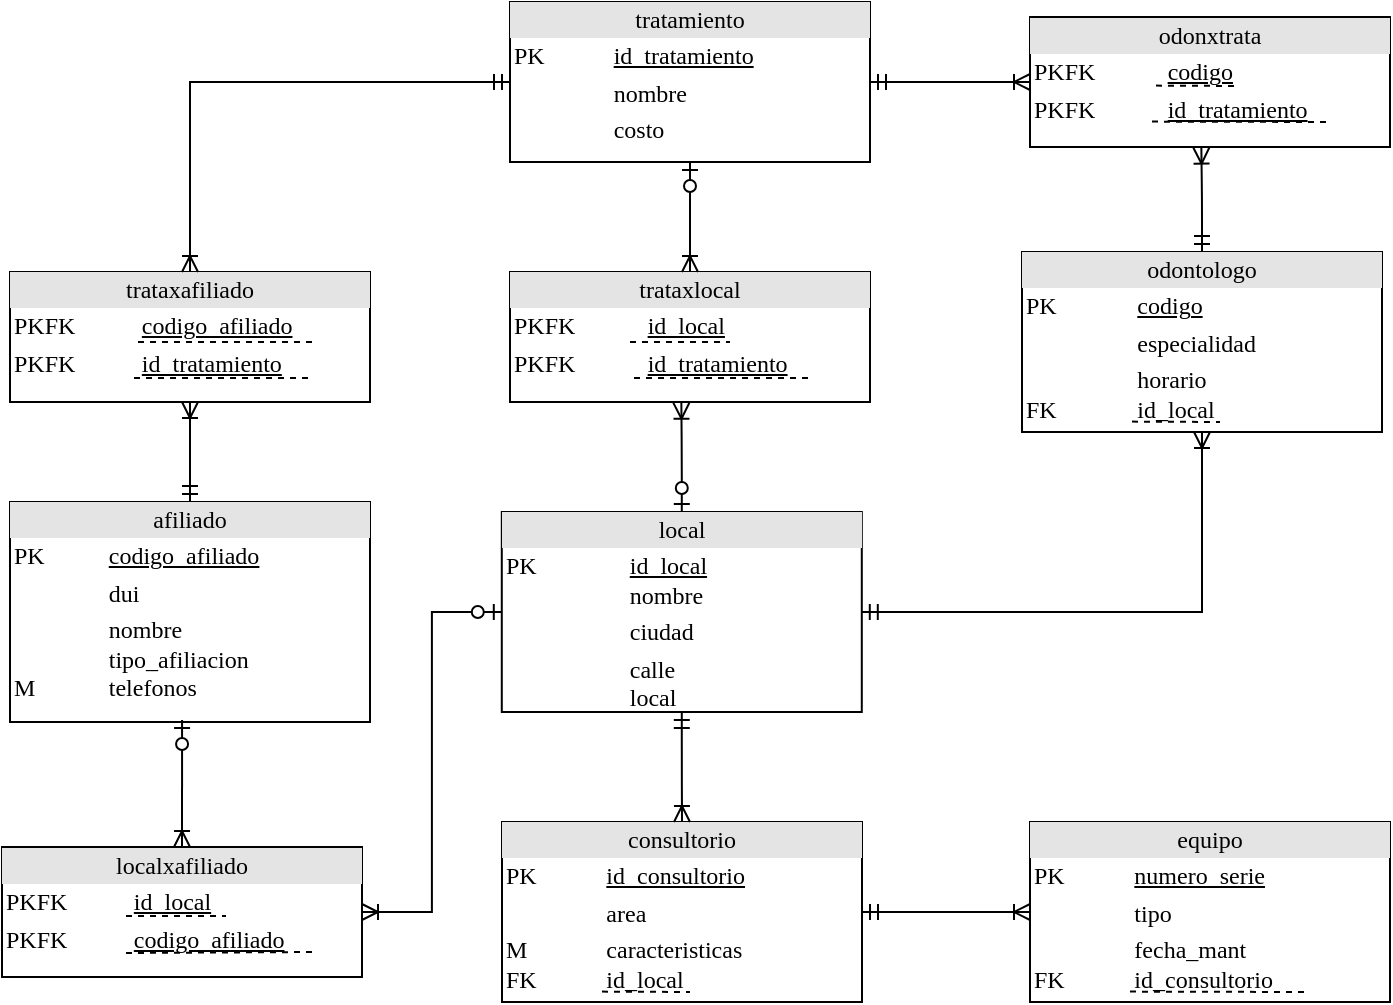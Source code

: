 <mxfile version="10.6.0" type="device"><diagram id="pnt7qnuPJ5fF8gHULSPi" name="Page-1"><mxGraphModel dx="1162" dy="696" grid="1" gridSize="10" guides="1" tooltips="1" connect="1" arrows="1" fold="1" page="1" pageScale="1" pageWidth="1100" pageHeight="1000" math="0" shadow="0"><root><mxCell id="0"/><mxCell id="1" parent="0"/><mxCell id="Xt3LxXpvLcRgW3gVR3d4-1" value="&lt;div style=&quot;text-align: center ; box-sizing: border-box ; width: 100% ; background: rgb(228 , 228 , 228) ; padding: 2px&quot;&gt;odontologo&lt;/div&gt;&lt;table style=&quot;width: 100% ; font-size: 1em&quot; cellpadding=&quot;2&quot; cellspacing=&quot;0&quot;&gt;&lt;tbody&gt;&lt;tr&gt;&lt;td&gt;PK&amp;nbsp; &amp;nbsp;&lt;/td&gt;&lt;td&gt;&lt;u&gt;codigo&lt;/u&gt;&lt;/td&gt;&lt;/tr&gt;&lt;tr&gt;&lt;td&gt;&lt;br&gt;&lt;/td&gt;&lt;td&gt;especialidad&lt;/td&gt;&lt;/tr&gt;&lt;tr&gt;&lt;td&gt;&lt;br&gt;FK&lt;/td&gt;&lt;td&gt;horario&lt;br&gt;id_local&lt;/td&gt;&lt;/tr&gt;&lt;/tbody&gt;&lt;/table&gt;" style="verticalAlign=top;align=left;overflow=fill;html=1;rounded=0;shadow=0;comic=0;labelBackgroundColor=none;strokeColor=#000000;strokeWidth=1;fillColor=#ffffff;fontFamily=Verdana;fontSize=12;fontColor=#000000;" parent="1" vertex="1"><mxGeometry x="866" y="230" width="180" height="90" as="geometry"/></mxCell><mxCell id="Xt3LxXpvLcRgW3gVR3d4-2" value="&lt;div style=&quot;text-align: center ; box-sizing: border-box ; width: 100% ; background: rgb(228 , 228 , 228) ; padding: 2px&quot;&gt;consultorio&lt;/div&gt;&lt;table style=&quot;width: 100% ; font-size: 1em&quot; cellpadding=&quot;2&quot; cellspacing=&quot;0&quot;&gt;&lt;tbody&gt;&lt;tr&gt;&lt;td&gt;PK&amp;nbsp; &amp;nbsp;&lt;/td&gt;&lt;td&gt;&lt;u&gt;id_consultorio&lt;/u&gt;&lt;/td&gt;&lt;/tr&gt;&lt;tr&gt;&lt;td&gt;&lt;br&gt;&lt;/td&gt;&lt;td&gt;area&lt;/td&gt;&lt;/tr&gt;&lt;tr&gt;&lt;td&gt;M&lt;br&gt;FK&lt;br&gt;&lt;br&gt;&lt;/td&gt;&lt;td&gt;caracteristicas&lt;br&gt;id_local&lt;br&gt;&lt;br&gt;&lt;/td&gt;&lt;/tr&gt;&lt;/tbody&gt;&lt;/table&gt;" style="verticalAlign=top;align=left;overflow=fill;html=1;rounded=0;shadow=0;comic=0;labelBackgroundColor=none;strokeColor=#000000;strokeWidth=1;fillColor=#ffffff;fontFamily=Verdana;fontSize=12;fontColor=#000000;" parent="1" vertex="1"><mxGeometry x="606" y="515" width="180" height="90" as="geometry"/></mxCell><mxCell id="Xt3LxXpvLcRgW3gVR3d4-3" value="&lt;div style=&quot;text-align: center ; box-sizing: border-box ; width: 100% ; background: rgb(228 , 228 , 228) ; padding: 2px&quot;&gt;equipo&lt;/div&gt;&lt;table style=&quot;width: 100% ; font-size: 1em&quot; cellpadding=&quot;2&quot; cellspacing=&quot;0&quot;&gt;&lt;tbody&gt;&lt;tr&gt;&lt;td&gt;PK&amp;nbsp; &amp;nbsp;&lt;/td&gt;&lt;td&gt;&lt;u&gt;numero_serie&lt;/u&gt;&lt;/td&gt;&lt;/tr&gt;&lt;tr&gt;&lt;td&gt;&lt;br&gt;&lt;/td&gt;&lt;td&gt;tipo&lt;/td&gt;&lt;/tr&gt;&lt;tr&gt;&lt;td&gt;&lt;br&gt;FK&lt;br&gt;&lt;br&gt;&lt;/td&gt;&lt;td&gt;fecha_mant&lt;br&gt;id_consultorio&lt;br&gt;&lt;br&gt;&lt;/td&gt;&lt;/tr&gt;&lt;/tbody&gt;&lt;/table&gt;" style="verticalAlign=top;align=left;overflow=fill;html=1;rounded=0;shadow=0;comic=0;labelBackgroundColor=none;strokeColor=#000000;strokeWidth=1;fillColor=#ffffff;fontFamily=Verdana;fontSize=12;fontColor=#000000;" parent="1" vertex="1"><mxGeometry x="870" y="515" width="180" height="90" as="geometry"/></mxCell><mxCell id="Xt3LxXpvLcRgW3gVR3d4-4" value="&lt;div style=&quot;text-align: center ; box-sizing: border-box ; width: 100% ; background: rgb(228 , 228 , 228) ; padding: 2px&quot;&gt;tratamiento&lt;/div&gt;&lt;table style=&quot;width: 100% ; font-size: 1em&quot; cellpadding=&quot;2&quot; cellspacing=&quot;0&quot;&gt;&lt;tbody&gt;&lt;tr&gt;&lt;td&gt;PK&amp;nbsp; &amp;nbsp;&lt;/td&gt;&lt;td&gt;&lt;u&gt;id_tratamiento&lt;/u&gt;&lt;/td&gt;&lt;/tr&gt;&lt;tr&gt;&lt;td&gt;&lt;br&gt;&lt;/td&gt;&lt;td&gt;nombre&lt;/td&gt;&lt;/tr&gt;&lt;tr&gt;&lt;td&gt;&lt;br&gt;&lt;/td&gt;&lt;td&gt;costo&lt;br&gt;&lt;/td&gt;&lt;/tr&gt;&lt;/tbody&gt;&lt;/table&gt;" style="verticalAlign=top;align=left;overflow=fill;html=1;rounded=0;shadow=0;comic=0;labelBackgroundColor=none;strokeColor=#000000;strokeWidth=1;fillColor=#ffffff;fontFamily=Verdana;fontSize=12;fontColor=#000000;" parent="1" vertex="1"><mxGeometry x="610" y="105" width="180" height="80" as="geometry"/></mxCell><mxCell id="Xt3LxXpvLcRgW3gVR3d4-5" value="&lt;div style=&quot;text-align: center ; box-sizing: border-box ; width: 100% ; background: rgb(228 , 228 , 228) ; padding: 2px&quot;&gt;local&lt;/div&gt;&lt;table style=&quot;width: 100% ; font-size: 1em&quot; cellpadding=&quot;2&quot; cellspacing=&quot;0&quot;&gt;&lt;tbody&gt;&lt;tr&gt;&lt;td&gt;PK&amp;nbsp; &lt;br&gt;&amp;nbsp;&lt;/td&gt;&lt;td&gt;&lt;u&gt;id_local&lt;/u&gt;&lt;br&gt;nombre&lt;/td&gt;&lt;/tr&gt;&lt;tr&gt;&lt;td&gt;&lt;br&gt;&lt;/td&gt;&lt;td&gt;ciudad&lt;/td&gt;&lt;/tr&gt;&lt;tr&gt;&lt;td&gt;&lt;br&gt;&lt;br&gt;&lt;br&gt;&lt;/td&gt;&lt;td&gt;calle&lt;br&gt;local&lt;br&gt;&lt;br&gt;&lt;/td&gt;&lt;/tr&gt;&lt;/tbody&gt;&lt;/table&gt;" style="verticalAlign=top;align=left;overflow=fill;html=1;rounded=0;shadow=0;comic=0;labelBackgroundColor=none;strokeColor=#000000;strokeWidth=1;fillColor=#ffffff;fontFamily=Verdana;fontSize=12;fontColor=#000000;" parent="1" vertex="1"><mxGeometry x="605.897" y="360" width="180" height="100" as="geometry"/></mxCell><mxCell id="Xt3LxXpvLcRgW3gVR3d4-6" value="&lt;div style=&quot;text-align: center ; box-sizing: border-box ; width: 100% ; background: rgb(228 , 228 , 228) ; padding: 2px&quot;&gt;afiliado&lt;/div&gt;&lt;table style=&quot;width: 100% ; font-size: 1em&quot; cellpadding=&quot;2&quot; cellspacing=&quot;0&quot;&gt;&lt;tbody&gt;&lt;tr&gt;&lt;td&gt;PK&amp;nbsp; &amp;nbsp;&lt;/td&gt;&lt;td&gt;&lt;u&gt;codigo_afiliado&lt;/u&gt;&lt;/td&gt;&lt;/tr&gt;&lt;tr&gt;&lt;td&gt;&lt;br&gt;&lt;/td&gt;&lt;td&gt;dui&lt;/td&gt;&lt;/tr&gt;&lt;tr&gt;&lt;td&gt;&lt;br&gt;M&lt;/td&gt;&lt;td&gt;nombre&lt;br&gt;tipo_afiliacion&lt;br&gt;telefonos&lt;br&gt;&lt;br&gt;&lt;/td&gt;&lt;/tr&gt;&lt;/tbody&gt;&lt;/table&gt;" style="verticalAlign=top;align=left;overflow=fill;html=1;rounded=0;shadow=0;comic=0;labelBackgroundColor=none;strokeColor=#000000;strokeWidth=1;fillColor=#ffffff;fontFamily=Verdana;fontSize=12;fontColor=#000000;" parent="1" vertex="1"><mxGeometry x="360" y="355" width="180" height="110" as="geometry"/></mxCell><mxCell id="Xt3LxXpvLcRgW3gVR3d4-7" value="&lt;div style=&quot;text-align: center ; box-sizing: border-box ; width: 100% ; background: rgb(228 , 228 , 228) ; padding: 2px&quot;&gt;odonxtrata&lt;/div&gt;&lt;table style=&quot;width: 100% ; font-size: 1em&quot; cellpadding=&quot;2&quot; cellspacing=&quot;0&quot;&gt;&lt;tbody&gt;&lt;tr&gt;&lt;td&gt;PKFK&amp;nbsp; &amp;nbsp;&lt;/td&gt;&lt;td&gt;&lt;u&gt;codigo&lt;/u&gt;&lt;/td&gt;&lt;/tr&gt;&lt;tr&gt;&lt;td&gt;PKFK&lt;/td&gt;&lt;td&gt;&lt;u&gt;id_tratamiento&lt;/u&gt;&lt;/td&gt;&lt;/tr&gt;&lt;tr&gt;&lt;td&gt;&lt;br&gt;&lt;/td&gt;&lt;td&gt;&lt;br&gt;&lt;/td&gt;&lt;/tr&gt;&lt;/tbody&gt;&lt;/table&gt;" style="verticalAlign=top;align=left;overflow=fill;html=1;rounded=0;shadow=0;comic=0;labelBackgroundColor=none;strokeColor=#000000;strokeWidth=1;fillColor=#ffffff;fontFamily=Verdana;fontSize=12;fontColor=#000000;" parent="1" vertex="1"><mxGeometry x="870" y="112.5" width="180" height="65" as="geometry"/></mxCell><mxCell id="Xt3LxXpvLcRgW3gVR3d4-8" value="&lt;div style=&quot;text-align: center ; box-sizing: border-box ; width: 100% ; background: rgb(228 , 228 , 228) ; padding: 2px&quot;&gt;trataxafiliado&lt;/div&gt;&lt;table style=&quot;width: 100% ; font-size: 1em&quot; cellpadding=&quot;2&quot; cellspacing=&quot;0&quot;&gt;&lt;tbody&gt;&lt;tr&gt;&lt;td&gt;PKFK&amp;nbsp; &amp;nbsp;&lt;/td&gt;&lt;td&gt;&lt;u&gt;codigo_afiliado&lt;/u&gt;&lt;/td&gt;&lt;/tr&gt;&lt;tr&gt;&lt;td&gt;PKFK&lt;/td&gt;&lt;td&gt;&lt;u&gt;id_tratamiento&lt;/u&gt;&lt;/td&gt;&lt;/tr&gt;&lt;tr&gt;&lt;td&gt;&lt;br&gt;&lt;/td&gt;&lt;td&gt;&lt;br&gt;&lt;/td&gt;&lt;/tr&gt;&lt;/tbody&gt;&lt;/table&gt;" style="verticalAlign=top;align=left;overflow=fill;html=1;rounded=0;shadow=0;comic=0;labelBackgroundColor=none;strokeColor=#000000;strokeWidth=1;fillColor=#ffffff;fontFamily=Verdana;fontSize=12;fontColor=#000000;" parent="1" vertex="1"><mxGeometry x="360" y="240" width="180" height="65" as="geometry"/></mxCell><mxCell id="Xt3LxXpvLcRgW3gVR3d4-9" value="&lt;div style=&quot;text-align: center ; box-sizing: border-box ; width: 100% ; background: rgb(228 , 228 , 228) ; padding: 2px&quot;&gt;localxafiliado&lt;/div&gt;&lt;table style=&quot;width: 100% ; font-size: 1em&quot; cellpadding=&quot;2&quot; cellspacing=&quot;0&quot;&gt;&lt;tbody&gt;&lt;tr&gt;&lt;td&gt;PKFK&amp;nbsp; &amp;nbsp;&lt;/td&gt;&lt;td&gt;&lt;u&gt;id_local&lt;/u&gt;&lt;/td&gt;&lt;/tr&gt;&lt;tr&gt;&lt;td&gt;PKFK&lt;/td&gt;&lt;td&gt;&lt;u&gt;codigo_afiliado&lt;/u&gt;&lt;/td&gt;&lt;/tr&gt;&lt;tr&gt;&lt;td&gt;&lt;br&gt;&lt;/td&gt;&lt;td&gt;&lt;br&gt;&lt;/td&gt;&lt;/tr&gt;&lt;/tbody&gt;&lt;/table&gt;" style="verticalAlign=top;align=left;overflow=fill;html=1;rounded=0;shadow=0;comic=0;labelBackgroundColor=none;strokeColor=#000000;strokeWidth=1;fillColor=#ffffff;fontFamily=Verdana;fontSize=12;fontColor=#000000;" parent="1" vertex="1"><mxGeometry x="356" y="527.5" width="180" height="65" as="geometry"/></mxCell><mxCell id="Xt3LxXpvLcRgW3gVR3d4-10" value="&lt;div style=&quot;text-align: center ; box-sizing: border-box ; width: 100% ; background: rgb(228 , 228 , 228) ; padding: 2px&quot;&gt;trataxlocal&lt;/div&gt;&lt;table style=&quot;width: 100% ; font-size: 1em&quot; cellpadding=&quot;2&quot; cellspacing=&quot;0&quot;&gt;&lt;tbody&gt;&lt;tr&gt;&lt;td&gt;PKFK&amp;nbsp; &amp;nbsp;&lt;/td&gt;&lt;td&gt;&lt;u&gt;id_local&lt;/u&gt;&lt;/td&gt;&lt;/tr&gt;&lt;tr&gt;&lt;td&gt;PKFK&lt;/td&gt;&lt;td&gt;&lt;u&gt;id_tratamiento&lt;/u&gt;&lt;/td&gt;&lt;/tr&gt;&lt;tr&gt;&lt;td&gt;&lt;br&gt;&lt;/td&gt;&lt;td&gt;&lt;br&gt;&lt;/td&gt;&lt;/tr&gt;&lt;/tbody&gt;&lt;/table&gt;" style="verticalAlign=top;align=left;overflow=fill;html=1;rounded=0;shadow=0;comic=0;labelBackgroundColor=none;strokeColor=#000000;strokeWidth=1;fillColor=#ffffff;fontFamily=Verdana;fontSize=12;fontColor=#000000;" parent="1" vertex="1"><mxGeometry x="610" y="240" width="180" height="65" as="geometry"/></mxCell><mxCell id="Xt3LxXpvLcRgW3gVR3d4-11" value="" style="edgeStyle=orthogonalEdgeStyle;html=1;endArrow=ERoneToMany;startArrow=ERmandOne;labelBackgroundColor=none;fontFamily=Verdana;fontSize=12;align=left;exitX=0.5;exitY=0;entryX=0.476;entryY=1.005;exitDx=0;exitDy=0;entryDx=0;entryDy=0;startFill=0;entryPerimeter=0;" parent="1" source="Xt3LxXpvLcRgW3gVR3d4-1" target="Xt3LxXpvLcRgW3gVR3d4-7" edge="1"><mxGeometry width="100" height="100" relative="1" as="geometry"><mxPoint x="199.667" y="189.833" as="sourcePoint"/><mxPoint x="199.667" y="249.833" as="targetPoint"/></mxGeometry></mxCell><mxCell id="Xt3LxXpvLcRgW3gVR3d4-12" value="" style="edgeStyle=orthogonalEdgeStyle;html=1;endArrow=ERoneToMany;startArrow=ERmandOne;labelBackgroundColor=none;fontFamily=Verdana;fontSize=12;align=left;exitX=1;exitY=0.5;exitDx=0;exitDy=0;startFill=0;entryX=0;entryY=0.5;entryDx=0;entryDy=0;" parent="1" source="Xt3LxXpvLcRgW3gVR3d4-4" target="Xt3LxXpvLcRgW3gVR3d4-7" edge="1"><mxGeometry width="100" height="100" relative="1" as="geometry"><mxPoint x="300.241" y="154.69" as="sourcePoint"/><mxPoint x="540" y="145" as="targetPoint"/></mxGeometry></mxCell><mxCell id="Xt3LxXpvLcRgW3gVR3d4-13" value="" style="edgeStyle=orthogonalEdgeStyle;html=1;endArrow=ERoneToMany;startArrow=ERzeroToOne;labelBackgroundColor=none;fontFamily=Verdana;fontSize=12;align=left;exitX=0.5;exitY=1;exitDx=0;exitDy=0;startFill=1;entryX=0.5;entryY=0;entryDx=0;entryDy=0;" parent="1" source="Xt3LxXpvLcRgW3gVR3d4-4" target="Xt3LxXpvLcRgW3gVR3d4-10" edge="1"><mxGeometry width="100" height="100" relative="1" as="geometry"><mxPoint x="620.241" y="154.69" as="sourcePoint"/><mxPoint x="550.0" y="155" as="targetPoint"/></mxGeometry></mxCell><mxCell id="Xt3LxXpvLcRgW3gVR3d4-14" value="" style="edgeStyle=orthogonalEdgeStyle;html=1;endArrow=ERoneToMany;startArrow=ERzeroToOne;labelBackgroundColor=none;fontFamily=Verdana;fontSize=12;align=left;exitX=0.5;exitY=0;exitDx=0;exitDy=0;startFill=1;entryX=0.476;entryY=1.006;entryDx=0;entryDy=0;entryPerimeter=0;" parent="1" source="Xt3LxXpvLcRgW3gVR3d4-5" target="Xt3LxXpvLcRgW3gVR3d4-10" edge="1"><mxGeometry width="100" height="100" relative="1" as="geometry"><mxPoint x="709.897" y="194.69" as="sourcePoint"/><mxPoint x="709.897" y="249.862" as="targetPoint"/></mxGeometry></mxCell><mxCell id="Xt3LxXpvLcRgW3gVR3d4-15" value="" style="edgeStyle=orthogonalEdgeStyle;html=1;endArrow=ERoneToMany;startArrow=ERmandOne;labelBackgroundColor=none;fontFamily=Verdana;fontSize=12;align=left;exitX=0;exitY=0.5;exitDx=0;exitDy=0;startFill=0;entryX=0.5;entryY=0;entryDx=0;entryDy=0;rounded=0;" parent="1" source="Xt3LxXpvLcRgW3gVR3d4-4" target="Xt3LxXpvLcRgW3gVR3d4-8" edge="1"><mxGeometry width="100" height="100" relative="1" as="geometry"><mxPoint x="620.241" y="154.69" as="sourcePoint"/><mxPoint x="550.0" y="155" as="targetPoint"/><Array as="points"><mxPoint x="450" y="145"/></Array></mxGeometry></mxCell><mxCell id="Xt3LxXpvLcRgW3gVR3d4-16" value="" style="edgeStyle=orthogonalEdgeStyle;html=1;endArrow=ERoneToMany;startArrow=ERmandOne;labelBackgroundColor=none;fontFamily=Verdana;fontSize=12;align=left;exitX=0.5;exitY=0;exitDx=0;exitDy=0;startFill=0;entryX=0.5;entryY=1;entryDx=0;entryDy=0;rounded=0;" parent="1" source="Xt3LxXpvLcRgW3gVR3d4-6" target="Xt3LxXpvLcRgW3gVR3d4-8" edge="1"><mxGeometry width="100" height="100" relative="1" as="geometry"><mxPoint x="620.241" y="179.517" as="sourcePoint"/><mxPoint x="460.241" y="249.862" as="targetPoint"/><Array as="points"><mxPoint x="450" y="310"/><mxPoint x="450" y="310"/></Array></mxGeometry></mxCell><mxCell id="Xt3LxXpvLcRgW3gVR3d4-17" value="" style="edgeStyle=orthogonalEdgeStyle;html=1;endArrow=ERoneToMany;startArrow=ERzeroToOne;labelBackgroundColor=none;fontFamily=Verdana;fontSize=12;align=left;exitX=0;exitY=0.5;exitDx=0;exitDy=0;startFill=1;entryX=1;entryY=0.5;entryDx=0;entryDy=0;rounded=0;" parent="1" source="Xt3LxXpvLcRgW3gVR3d4-5" target="Xt3LxXpvLcRgW3gVR3d4-9" edge="1"><mxGeometry width="100" height="100" relative="1" as="geometry"><mxPoint x="709.897" y="194.69" as="sourcePoint"/><mxPoint x="709.897" y="249.862" as="targetPoint"/></mxGeometry></mxCell><mxCell id="Xt3LxXpvLcRgW3gVR3d4-19" value="" style="edgeStyle=orthogonalEdgeStyle;html=1;endArrow=ERoneToMany;startArrow=ERzeroToOne;labelBackgroundColor=none;fontFamily=Verdana;fontSize=12;align=left;exitX=0.478;exitY=0.991;exitDx=0;exitDy=0;startFill=1;entryX=0.5;entryY=0;entryDx=0;entryDy=0;exitPerimeter=0;" parent="1" source="Xt3LxXpvLcRgW3gVR3d4-6" target="Xt3LxXpvLcRgW3gVR3d4-9" edge="1"><mxGeometry width="100" height="100" relative="1" as="geometry"><mxPoint x="616.103" y="420.207" as="sourcePoint"/><mxPoint x="360" y="410" as="targetPoint"/></mxGeometry></mxCell><mxCell id="Xt3LxXpvLcRgW3gVR3d4-21" value="" style="edgeStyle=orthogonalEdgeStyle;html=1;endArrow=ERoneToMany;startArrow=ERmandOne;labelBackgroundColor=none;fontFamily=Verdana;fontSize=12;align=left;startFill=0;entryX=0;entryY=0.5;entryDx=0;entryDy=0;" parent="1" source="Xt3LxXpvLcRgW3gVR3d4-2" target="Xt3LxXpvLcRgW3gVR3d4-3" edge="1"><mxGeometry width="100" height="100" relative="1" as="geometry"><mxPoint x="620.241" y="154.69" as="sourcePoint"/><mxPoint x="550" y="480" as="targetPoint"/></mxGeometry></mxCell><mxCell id="Xt3LxXpvLcRgW3gVR3d4-22" value="" style="edgeStyle=orthogonalEdgeStyle;html=1;endArrow=ERoneToMany;startArrow=ERmandOne;labelBackgroundColor=none;fontFamily=Verdana;fontSize=12;align=left;exitX=0.5;exitY=1;exitDx=0;exitDy=0;startFill=0;entryX=0.5;entryY=0;entryDx=0;entryDy=0;" parent="1" source="Xt3LxXpvLcRgW3gVR3d4-5" target="Xt3LxXpvLcRgW3gVR3d4-2" edge="1"><mxGeometry width="100" height="100" relative="1" as="geometry"><mxPoint x="616.793" y="569.862" as="sourcePoint"/><mxPoint x="549.897" y="569.862" as="targetPoint"/></mxGeometry></mxCell><mxCell id="Xt3LxXpvLcRgW3gVR3d4-23" value="" style="edgeStyle=orthogonalEdgeStyle;html=1;endArrow=ERoneToMany;startArrow=ERmandOne;labelBackgroundColor=none;fontFamily=Verdana;fontSize=12;align=left;exitX=1;exitY=0.5;entryX=0.5;entryY=1;exitDx=0;exitDy=0;entryDx=0;entryDy=0;startFill=0;rounded=0;" parent="1" source="Xt3LxXpvLcRgW3gVR3d4-5" target="Xt3LxXpvLcRgW3gVR3d4-1" edge="1"><mxGeometry width="100" height="100" relative="1" as="geometry"><mxPoint x="965.759" y="240.207" as="sourcePoint"/><mxPoint x="965.759" y="187.793" as="targetPoint"/></mxGeometry></mxCell><mxCell id="jkEAtWigIAWAJtEC6_OA-1" value="" style="endArrow=none;dashed=1;html=1;" edge="1" parent="1"><mxGeometry width="50" height="50" relative="1" as="geometry"><mxPoint x="656" y="599.8" as="sourcePoint"/><mxPoint x="700" y="600" as="targetPoint"/></mxGeometry></mxCell><mxCell id="jkEAtWigIAWAJtEC6_OA-4" value="" style="endArrow=none;dashed=1;html=1;" edge="1" parent="1"><mxGeometry width="50" height="50" relative="1" as="geometry"><mxPoint x="424" y="275" as="sourcePoint"/><mxPoint x="514" y="275" as="targetPoint"/></mxGeometry></mxCell><mxCell id="jkEAtWigIAWAJtEC6_OA-5" value="" style="endArrow=none;dashed=1;html=1;" edge="1" parent="1"><mxGeometry width="50" height="50" relative="1" as="geometry"><mxPoint x="422" y="293" as="sourcePoint"/><mxPoint x="512" y="293" as="targetPoint"/></mxGeometry></mxCell><mxCell id="jkEAtWigIAWAJtEC6_OA-6" value="" style="endArrow=none;dashed=1;html=1;" edge="1" parent="1"><mxGeometry width="50" height="50" relative="1" as="geometry"><mxPoint x="672" y="293" as="sourcePoint"/><mxPoint x="762" y="293" as="targetPoint"/></mxGeometry></mxCell><mxCell id="jkEAtWigIAWAJtEC6_OA-7" value="" style="endArrow=none;dashed=1;html=1;" edge="1" parent="1"><mxGeometry width="50" height="50" relative="1" as="geometry"><mxPoint x="670" y="275" as="sourcePoint"/><mxPoint x="720" y="275" as="targetPoint"/></mxGeometry></mxCell><mxCell id="jkEAtWigIAWAJtEC6_OA-8" value="" style="endArrow=none;dashed=1;html=1;" edge="1" parent="1"><mxGeometry width="50" height="50" relative="1" as="geometry"><mxPoint x="418" y="562" as="sourcePoint"/><mxPoint x="468" y="562" as="targetPoint"/></mxGeometry></mxCell><mxCell id="jkEAtWigIAWAJtEC6_OA-9" value="" style="endArrow=none;dashed=1;html=1;" edge="1" parent="1"><mxGeometry width="50" height="50" relative="1" as="geometry"><mxPoint x="418" y="580.5" as="sourcePoint"/><mxPoint x="513" y="580" as="targetPoint"/></mxGeometry></mxCell><mxCell id="jkEAtWigIAWAJtEC6_OA-10" value="" style="endArrow=none;dashed=1;html=1;" edge="1" parent="1"><mxGeometry width="50" height="50" relative="1" as="geometry"><mxPoint x="933" y="146.8" as="sourcePoint"/><mxPoint x="973" y="147" as="targetPoint"/></mxGeometry></mxCell><mxCell id="jkEAtWigIAWAJtEC6_OA-11" value="" style="endArrow=none;dashed=1;html=1;" edge="1" parent="1"><mxGeometry width="50" height="50" relative="1" as="geometry"><mxPoint x="920" y="599.8" as="sourcePoint"/><mxPoint x="1009" y="600" as="targetPoint"/></mxGeometry></mxCell><mxCell id="jkEAtWigIAWAJtEC6_OA-12" value="" style="endArrow=none;dashed=1;html=1;" edge="1" parent="1"><mxGeometry width="50" height="50" relative="1" as="geometry"><mxPoint x="921" y="314.8" as="sourcePoint"/><mxPoint x="965" y="315" as="targetPoint"/></mxGeometry></mxCell><mxCell id="jkEAtWigIAWAJtEC6_OA-13" value="" style="endArrow=none;dashed=1;html=1;" edge="1" parent="1"><mxGeometry width="50" height="50" relative="1" as="geometry"><mxPoint x="931" y="164.8" as="sourcePoint"/><mxPoint x="1021" y="165" as="targetPoint"/></mxGeometry></mxCell></root></mxGraphModel></diagram></mxfile>
